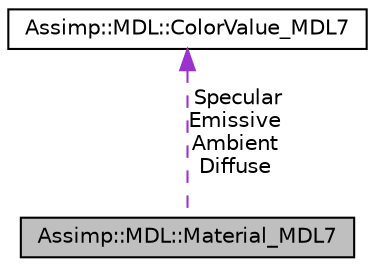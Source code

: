 digraph "Assimp::MDL::Material_MDL7"
{
  edge [fontname="Helvetica",fontsize="10",labelfontname="Helvetica",labelfontsize="10"];
  node [fontname="Helvetica",fontsize="10",shape=record];
  Node1 [label="Assimp::MDL::Material_MDL7",height=0.2,width=0.4,color="black", fillcolor="grey75", style="filled", fontcolor="black"];
  Node2 -> Node1 [dir="back",color="darkorchid3",fontsize="10",style="dashed",label=" Specular\nEmissive\nAmbient\nDiffuse" ,fontname="Helvetica"];
  Node2 [label="Assimp::MDL::ColorValue_MDL7",height=0.2,width=0.4,color="black", fillcolor="white", style="filled",URL="$struct_assimp_1_1_m_d_l_1_1_color_value___m_d_l7.html",tooltip="Data structure for a color value in a MDL7 file. "];
}
